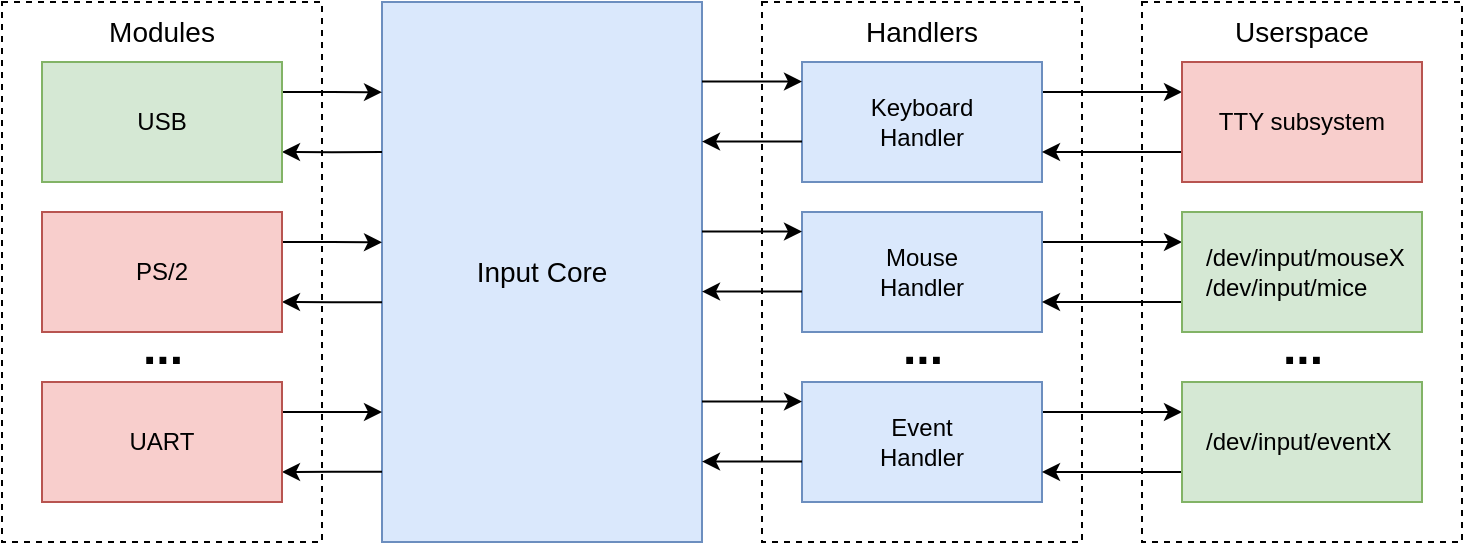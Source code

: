 <mxfile version="21.2.8" type="device">
  <diagram name="Page-1" id="I4bAsIrGPMwpG7xKMT-7">
    <mxGraphModel dx="978" dy="586" grid="1" gridSize="10" guides="1" tooltips="1" connect="1" arrows="1" fold="1" page="1" pageScale="1" pageWidth="850" pageHeight="1100" math="0" shadow="0">
      <root>
        <mxCell id="0" />
        <mxCell id="1" parent="0" />
        <mxCell id="ypA4X2V8k0FOF0dMdmKd-18" value="" style="rounded=0;whiteSpace=wrap;html=1;fontSize=14;dashed=1;" vertex="1" parent="1">
          <mxGeometry x="630" y="200" width="160" height="270" as="geometry" />
        </mxCell>
        <mxCell id="ypA4X2V8k0FOF0dMdmKd-1" value="Input Core" style="rounded=0;whiteSpace=wrap;html=1;fontSize=14;fillColor=#dae8fc;strokeColor=#6c8ebf;" vertex="1" parent="1">
          <mxGeometry x="250" y="200" width="160" height="270" as="geometry" />
        </mxCell>
        <mxCell id="ypA4X2V8k0FOF0dMdmKd-4" value="" style="rounded=0;whiteSpace=wrap;html=1;fontSize=14;dashed=1;" vertex="1" parent="1">
          <mxGeometry x="60" y="200" width="160" height="270" as="geometry" />
        </mxCell>
        <mxCell id="ypA4X2V8k0FOF0dMdmKd-33" style="edgeStyle=orthogonalEdgeStyle;rounded=0;orthogonalLoop=1;jettySize=auto;html=1;exitX=1;exitY=0.25;exitDx=0;exitDy=0;entryX=0;entryY=0.167;entryDx=0;entryDy=0;entryPerimeter=0;" edge="1" parent="1" source="ypA4X2V8k0FOF0dMdmKd-5" target="ypA4X2V8k0FOF0dMdmKd-1">
          <mxGeometry relative="1" as="geometry" />
        </mxCell>
        <mxCell id="ypA4X2V8k0FOF0dMdmKd-37" style="edgeStyle=orthogonalEdgeStyle;rounded=0;orthogonalLoop=1;jettySize=auto;html=1;exitX=0;exitY=0.278;exitDx=0;exitDy=0;entryX=1;entryY=0.75;entryDx=0;entryDy=0;exitPerimeter=0;" edge="1" parent="1" source="ypA4X2V8k0FOF0dMdmKd-1" target="ypA4X2V8k0FOF0dMdmKd-5">
          <mxGeometry relative="1" as="geometry" />
        </mxCell>
        <mxCell id="ypA4X2V8k0FOF0dMdmKd-5" value="USB" style="rounded=0;whiteSpace=wrap;html=1;fillColor=#d5e8d4;strokeColor=#82b366;" vertex="1" parent="1">
          <mxGeometry x="80" y="230" width="120" height="60" as="geometry" />
        </mxCell>
        <mxCell id="ypA4X2V8k0FOF0dMdmKd-34" style="edgeStyle=orthogonalEdgeStyle;rounded=0;orthogonalLoop=1;jettySize=auto;html=1;exitX=1;exitY=0.25;exitDx=0;exitDy=0;" edge="1" parent="1" source="ypA4X2V8k0FOF0dMdmKd-6">
          <mxGeometry relative="1" as="geometry">
            <mxPoint x="250" y="405" as="targetPoint" />
          </mxGeometry>
        </mxCell>
        <mxCell id="ypA4X2V8k0FOF0dMdmKd-39" style="edgeStyle=orthogonalEdgeStyle;rounded=0;orthogonalLoop=1;jettySize=auto;html=1;exitX=0;exitY=0.87;exitDx=0;exitDy=0;entryX=1;entryY=0.75;entryDx=0;entryDy=0;exitPerimeter=0;" edge="1" parent="1" source="ypA4X2V8k0FOF0dMdmKd-1" target="ypA4X2V8k0FOF0dMdmKd-6">
          <mxGeometry relative="1" as="geometry" />
        </mxCell>
        <mxCell id="ypA4X2V8k0FOF0dMdmKd-6" value="UART" style="rounded=0;whiteSpace=wrap;html=1;fillColor=#f8cecc;strokeColor=#b85450;" vertex="1" parent="1">
          <mxGeometry x="80" y="390" width="120" height="60" as="geometry" />
        </mxCell>
        <mxCell id="ypA4X2V8k0FOF0dMdmKd-32" style="edgeStyle=orthogonalEdgeStyle;rounded=0;orthogonalLoop=1;jettySize=auto;html=1;exitX=1;exitY=0.25;exitDx=0;exitDy=0;entryX=0;entryY=0.445;entryDx=0;entryDy=0;entryPerimeter=0;" edge="1" parent="1" source="ypA4X2V8k0FOF0dMdmKd-7" target="ypA4X2V8k0FOF0dMdmKd-1">
          <mxGeometry relative="1" as="geometry" />
        </mxCell>
        <mxCell id="ypA4X2V8k0FOF0dMdmKd-38" style="edgeStyle=orthogonalEdgeStyle;rounded=0;orthogonalLoop=1;jettySize=auto;html=1;exitX=0;exitY=0.556;exitDx=0;exitDy=0;entryX=1;entryY=0.75;entryDx=0;entryDy=0;exitPerimeter=0;" edge="1" parent="1" source="ypA4X2V8k0FOF0dMdmKd-1" target="ypA4X2V8k0FOF0dMdmKd-7">
          <mxGeometry relative="1" as="geometry">
            <mxPoint x="240" y="350.238" as="sourcePoint" />
          </mxGeometry>
        </mxCell>
        <mxCell id="ypA4X2V8k0FOF0dMdmKd-7" value="PS/2" style="rounded=0;whiteSpace=wrap;html=1;fillColor=#f8cecc;strokeColor=#b85450;" vertex="1" parent="1">
          <mxGeometry x="80" y="305" width="120" height="60" as="geometry" />
        </mxCell>
        <mxCell id="ypA4X2V8k0FOF0dMdmKd-8" value="Modules" style="text;html=1;strokeColor=none;fillColor=none;align=center;verticalAlign=middle;whiteSpace=wrap;rounded=0;fontSize=14;" vertex="1" parent="1">
          <mxGeometry x="110" y="200" width="60" height="30" as="geometry" />
        </mxCell>
        <mxCell id="ypA4X2V8k0FOF0dMdmKd-11" value="..." style="text;strokeColor=none;fillColor=none;html=1;fontSize=24;fontStyle=1;verticalAlign=middle;align=center;" vertex="1" parent="1">
          <mxGeometry x="95" y="365" width="90" height="15" as="geometry" />
        </mxCell>
        <mxCell id="ypA4X2V8k0FOF0dMdmKd-12" value="" style="rounded=0;whiteSpace=wrap;html=1;fontSize=14;dashed=1;" vertex="1" parent="1">
          <mxGeometry x="440" y="200" width="160" height="270" as="geometry" />
        </mxCell>
        <mxCell id="ypA4X2V8k0FOF0dMdmKd-25" style="edgeStyle=orthogonalEdgeStyle;rounded=0;orthogonalLoop=1;jettySize=auto;html=1;exitX=1;exitY=0.25;exitDx=0;exitDy=0;entryX=0;entryY=0.25;entryDx=0;entryDy=0;" edge="1" parent="1" source="ypA4X2V8k0FOF0dMdmKd-13" target="ypA4X2V8k0FOF0dMdmKd-20">
          <mxGeometry relative="1" as="geometry" />
        </mxCell>
        <mxCell id="ypA4X2V8k0FOF0dMdmKd-13" value="Keyboard&lt;br&gt;Handler" style="rounded=0;whiteSpace=wrap;html=1;fillColor=#dae8fc;strokeColor=#6c8ebf;" vertex="1" parent="1">
          <mxGeometry x="460" y="230" width="120" height="60" as="geometry" />
        </mxCell>
        <mxCell id="ypA4X2V8k0FOF0dMdmKd-28" style="edgeStyle=orthogonalEdgeStyle;rounded=0;orthogonalLoop=1;jettySize=auto;html=1;exitX=1;exitY=0.25;exitDx=0;exitDy=0;entryX=0;entryY=0.25;entryDx=0;entryDy=0;" edge="1" parent="1" source="ypA4X2V8k0FOF0dMdmKd-14" target="ypA4X2V8k0FOF0dMdmKd-21">
          <mxGeometry relative="1" as="geometry" />
        </mxCell>
        <mxCell id="ypA4X2V8k0FOF0dMdmKd-14" value="Event&lt;br&gt;Handler" style="rounded=0;whiteSpace=wrap;html=1;fillColor=#dae8fc;strokeColor=#6c8ebf;" vertex="1" parent="1">
          <mxGeometry x="460" y="390" width="120" height="60" as="geometry" />
        </mxCell>
        <mxCell id="ypA4X2V8k0FOF0dMdmKd-26" style="edgeStyle=orthogonalEdgeStyle;rounded=0;orthogonalLoop=1;jettySize=auto;html=1;exitX=1;exitY=0.25;exitDx=0;exitDy=0;entryX=0;entryY=0.25;entryDx=0;entryDy=0;" edge="1" parent="1" source="ypA4X2V8k0FOF0dMdmKd-15" target="ypA4X2V8k0FOF0dMdmKd-22">
          <mxGeometry relative="1" as="geometry" />
        </mxCell>
        <mxCell id="ypA4X2V8k0FOF0dMdmKd-15" value="Mouse&lt;br&gt;Handler" style="rounded=0;whiteSpace=wrap;html=1;fillColor=#dae8fc;strokeColor=#6c8ebf;" vertex="1" parent="1">
          <mxGeometry x="460" y="305" width="120" height="60" as="geometry" />
        </mxCell>
        <mxCell id="ypA4X2V8k0FOF0dMdmKd-16" value="Handlers" style="text;html=1;strokeColor=none;fillColor=none;align=center;verticalAlign=middle;whiteSpace=wrap;rounded=0;fontSize=14;" vertex="1" parent="1">
          <mxGeometry x="490" y="200" width="60" height="30" as="geometry" />
        </mxCell>
        <mxCell id="ypA4X2V8k0FOF0dMdmKd-17" value="..." style="text;strokeColor=none;fillColor=none;html=1;fontSize=24;fontStyle=1;verticalAlign=middle;align=center;" vertex="1" parent="1">
          <mxGeometry x="475" y="365" width="90" height="15" as="geometry" />
        </mxCell>
        <mxCell id="ypA4X2V8k0FOF0dMdmKd-19" value="Userspace" style="text;html=1;strokeColor=none;fillColor=none;align=center;verticalAlign=middle;whiteSpace=wrap;rounded=0;fontSize=14;" vertex="1" parent="1">
          <mxGeometry x="670" y="200" width="80" height="30" as="geometry" />
        </mxCell>
        <mxCell id="ypA4X2V8k0FOF0dMdmKd-24" style="edgeStyle=orthogonalEdgeStyle;rounded=0;orthogonalLoop=1;jettySize=auto;html=1;exitX=0;exitY=0.75;exitDx=0;exitDy=0;entryX=1;entryY=0.75;entryDx=0;entryDy=0;" edge="1" parent="1" source="ypA4X2V8k0FOF0dMdmKd-20" target="ypA4X2V8k0FOF0dMdmKd-13">
          <mxGeometry relative="1" as="geometry" />
        </mxCell>
        <mxCell id="ypA4X2V8k0FOF0dMdmKd-20" value="TTY subsystem" style="rounded=0;whiteSpace=wrap;html=1;fillColor=#f8cecc;strokeColor=#b85450;" vertex="1" parent="1">
          <mxGeometry x="650" y="230" width="120" height="60" as="geometry" />
        </mxCell>
        <mxCell id="ypA4X2V8k0FOF0dMdmKd-29" style="edgeStyle=orthogonalEdgeStyle;rounded=0;orthogonalLoop=1;jettySize=auto;html=1;exitX=0;exitY=0.75;exitDx=0;exitDy=0;entryX=1;entryY=0.75;entryDx=0;entryDy=0;" edge="1" parent="1" source="ypA4X2V8k0FOF0dMdmKd-21" target="ypA4X2V8k0FOF0dMdmKd-14">
          <mxGeometry relative="1" as="geometry" />
        </mxCell>
        <mxCell id="ypA4X2V8k0FOF0dMdmKd-21" value="&amp;nbsp; &amp;nbsp;/dev/input/eventX" style="rounded=0;whiteSpace=wrap;html=1;fillColor=#d5e8d4;strokeColor=#82b366;align=left;" vertex="1" parent="1">
          <mxGeometry x="650" y="390" width="120" height="60" as="geometry" />
        </mxCell>
        <mxCell id="ypA4X2V8k0FOF0dMdmKd-27" style="edgeStyle=orthogonalEdgeStyle;rounded=0;orthogonalLoop=1;jettySize=auto;html=1;exitX=0;exitY=0.75;exitDx=0;exitDy=0;entryX=1;entryY=0.75;entryDx=0;entryDy=0;" edge="1" parent="1" source="ypA4X2V8k0FOF0dMdmKd-22" target="ypA4X2V8k0FOF0dMdmKd-15">
          <mxGeometry relative="1" as="geometry" />
        </mxCell>
        <mxCell id="ypA4X2V8k0FOF0dMdmKd-22" value="&amp;nbsp; &amp;nbsp;/dev/input/mouseX&lt;br&gt;&amp;nbsp; &amp;nbsp;/dev/input/mice" style="rounded=0;whiteSpace=wrap;html=1;fillColor=#d5e8d4;strokeColor=#82b366;align=left;" vertex="1" parent="1">
          <mxGeometry x="650" y="305" width="120" height="60" as="geometry" />
        </mxCell>
        <mxCell id="ypA4X2V8k0FOF0dMdmKd-30" value="..." style="text;strokeColor=none;fillColor=none;html=1;fontSize=24;fontStyle=1;verticalAlign=middle;align=center;" vertex="1" parent="1">
          <mxGeometry x="665" y="365" width="90" height="15" as="geometry" />
        </mxCell>
        <mxCell id="ypA4X2V8k0FOF0dMdmKd-40" style="edgeStyle=orthogonalEdgeStyle;rounded=0;orthogonalLoop=1;jettySize=auto;html=1;exitX=1;exitY=0.25;exitDx=0;exitDy=0;entryX=0;entryY=0.167;entryDx=0;entryDy=0;entryPerimeter=0;" edge="1" parent="1">
          <mxGeometry relative="1" as="geometry">
            <mxPoint x="410" y="239.76" as="sourcePoint" />
            <mxPoint x="460" y="239.76" as="targetPoint" />
          </mxGeometry>
        </mxCell>
        <mxCell id="ypA4X2V8k0FOF0dMdmKd-41" style="edgeStyle=orthogonalEdgeStyle;rounded=0;orthogonalLoop=1;jettySize=auto;html=1;exitX=0;exitY=0.278;exitDx=0;exitDy=0;entryX=1;entryY=0.75;entryDx=0;entryDy=0;exitPerimeter=0;" edge="1" parent="1">
          <mxGeometry relative="1" as="geometry">
            <mxPoint x="460" y="269.76" as="sourcePoint" />
            <mxPoint x="410" y="269.76" as="targetPoint" />
          </mxGeometry>
        </mxCell>
        <mxCell id="ypA4X2V8k0FOF0dMdmKd-42" style="edgeStyle=orthogonalEdgeStyle;rounded=0;orthogonalLoop=1;jettySize=auto;html=1;exitX=1;exitY=0.25;exitDx=0;exitDy=0;" edge="1" parent="1">
          <mxGeometry relative="1" as="geometry">
            <mxPoint x="410" y="399.76" as="sourcePoint" />
            <mxPoint x="460" y="399.76" as="targetPoint" />
          </mxGeometry>
        </mxCell>
        <mxCell id="ypA4X2V8k0FOF0dMdmKd-43" style="edgeStyle=orthogonalEdgeStyle;rounded=0;orthogonalLoop=1;jettySize=auto;html=1;exitX=0;exitY=0.87;exitDx=0;exitDy=0;entryX=1;entryY=0.75;entryDx=0;entryDy=0;exitPerimeter=0;" edge="1" parent="1">
          <mxGeometry relative="1" as="geometry">
            <mxPoint x="460" y="429.76" as="sourcePoint" />
            <mxPoint x="410" y="429.76" as="targetPoint" />
          </mxGeometry>
        </mxCell>
        <mxCell id="ypA4X2V8k0FOF0dMdmKd-44" style="edgeStyle=orthogonalEdgeStyle;rounded=0;orthogonalLoop=1;jettySize=auto;html=1;exitX=1;exitY=0.25;exitDx=0;exitDy=0;entryX=0;entryY=0.445;entryDx=0;entryDy=0;entryPerimeter=0;" edge="1" parent="1">
          <mxGeometry relative="1" as="geometry">
            <mxPoint x="410" y="314.76" as="sourcePoint" />
            <mxPoint x="460" y="314.76" as="targetPoint" />
          </mxGeometry>
        </mxCell>
        <mxCell id="ypA4X2V8k0FOF0dMdmKd-45" style="edgeStyle=orthogonalEdgeStyle;rounded=0;orthogonalLoop=1;jettySize=auto;html=1;exitX=0;exitY=0.556;exitDx=0;exitDy=0;entryX=1;entryY=0.75;entryDx=0;entryDy=0;exitPerimeter=0;" edge="1" parent="1">
          <mxGeometry relative="1" as="geometry">
            <mxPoint x="410" y="344.76" as="targetPoint" />
            <mxPoint x="460" y="344.76" as="sourcePoint" />
          </mxGeometry>
        </mxCell>
      </root>
    </mxGraphModel>
  </diagram>
</mxfile>
